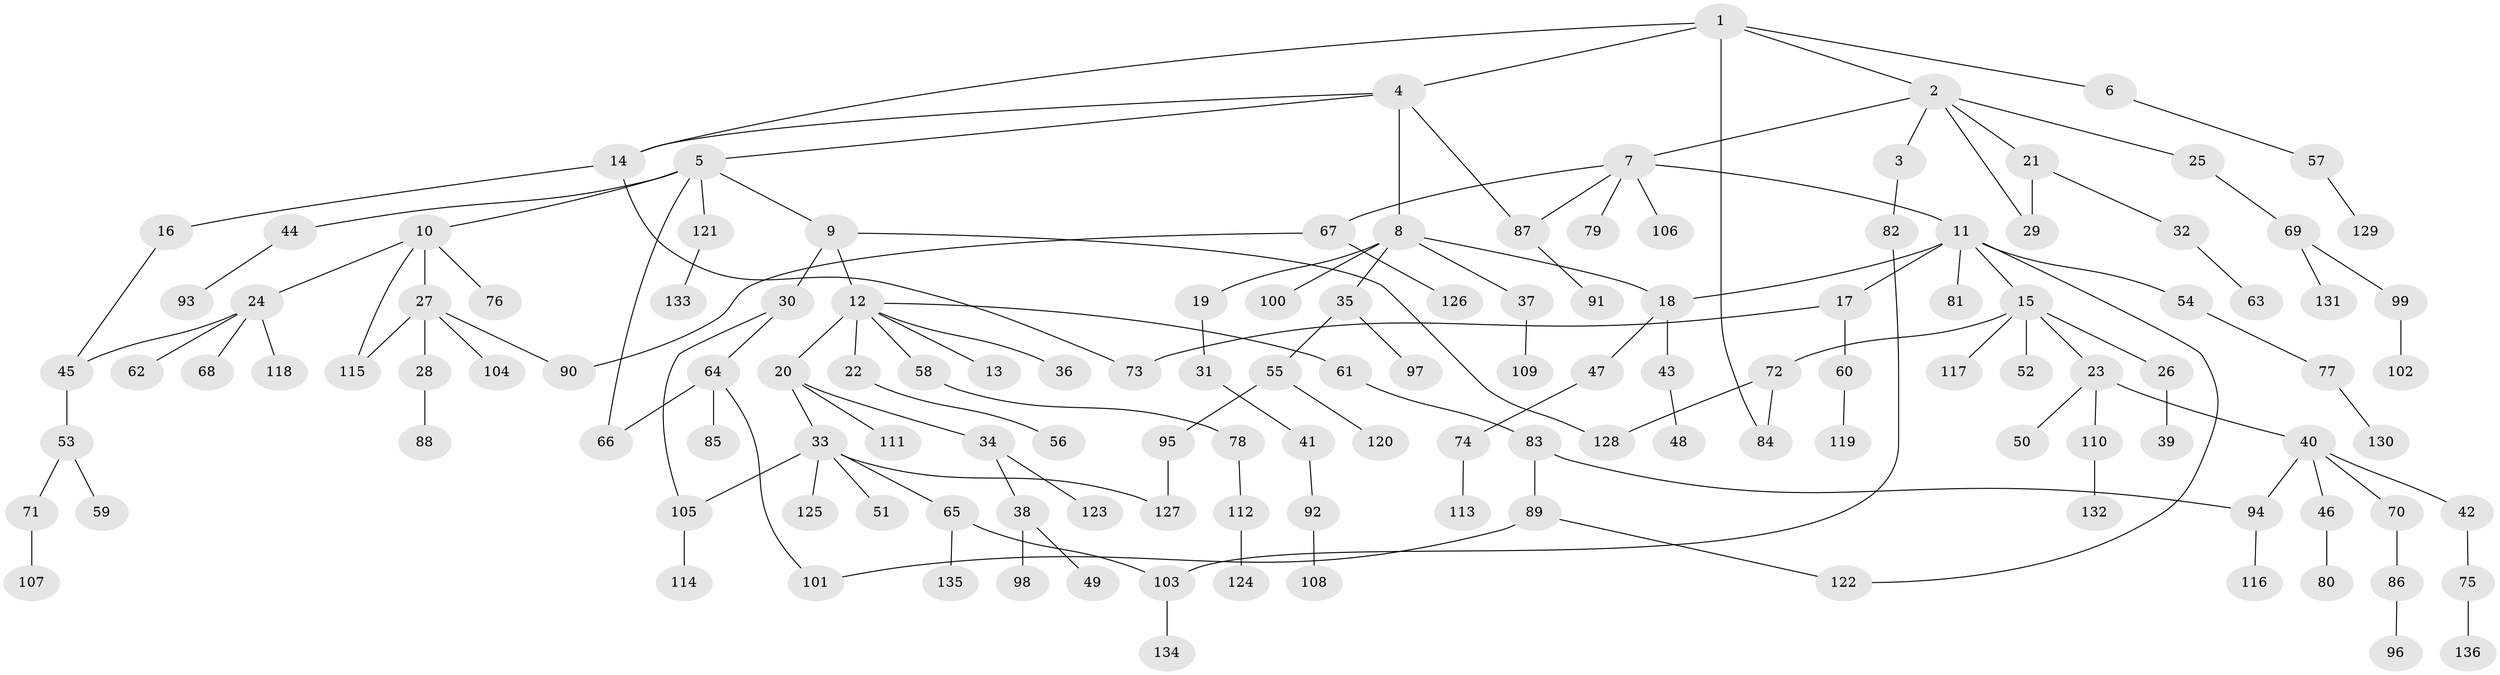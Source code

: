 // Generated by graph-tools (version 1.1) at 2025/34/03/09/25 02:34:34]
// undirected, 136 vertices, 152 edges
graph export_dot {
graph [start="1"]
  node [color=gray90,style=filled];
  1;
  2;
  3;
  4;
  5;
  6;
  7;
  8;
  9;
  10;
  11;
  12;
  13;
  14;
  15;
  16;
  17;
  18;
  19;
  20;
  21;
  22;
  23;
  24;
  25;
  26;
  27;
  28;
  29;
  30;
  31;
  32;
  33;
  34;
  35;
  36;
  37;
  38;
  39;
  40;
  41;
  42;
  43;
  44;
  45;
  46;
  47;
  48;
  49;
  50;
  51;
  52;
  53;
  54;
  55;
  56;
  57;
  58;
  59;
  60;
  61;
  62;
  63;
  64;
  65;
  66;
  67;
  68;
  69;
  70;
  71;
  72;
  73;
  74;
  75;
  76;
  77;
  78;
  79;
  80;
  81;
  82;
  83;
  84;
  85;
  86;
  87;
  88;
  89;
  90;
  91;
  92;
  93;
  94;
  95;
  96;
  97;
  98;
  99;
  100;
  101;
  102;
  103;
  104;
  105;
  106;
  107;
  108;
  109;
  110;
  111;
  112;
  113;
  114;
  115;
  116;
  117;
  118;
  119;
  120;
  121;
  122;
  123;
  124;
  125;
  126;
  127;
  128;
  129;
  130;
  131;
  132;
  133;
  134;
  135;
  136;
  1 -- 2;
  1 -- 4;
  1 -- 6;
  1 -- 84;
  1 -- 14;
  2 -- 3;
  2 -- 7;
  2 -- 21;
  2 -- 25;
  2 -- 29;
  3 -- 82;
  4 -- 5;
  4 -- 8;
  4 -- 14;
  4 -- 87;
  5 -- 9;
  5 -- 10;
  5 -- 44;
  5 -- 66;
  5 -- 121;
  6 -- 57;
  7 -- 11;
  7 -- 67;
  7 -- 79;
  7 -- 106;
  7 -- 87;
  8 -- 18;
  8 -- 19;
  8 -- 35;
  8 -- 37;
  8 -- 100;
  9 -- 12;
  9 -- 30;
  9 -- 128;
  10 -- 24;
  10 -- 27;
  10 -- 76;
  10 -- 115;
  11 -- 15;
  11 -- 17;
  11 -- 54;
  11 -- 81;
  11 -- 122;
  11 -- 18;
  12 -- 13;
  12 -- 20;
  12 -- 22;
  12 -- 36;
  12 -- 58;
  12 -- 61;
  14 -- 16;
  14 -- 73;
  15 -- 23;
  15 -- 26;
  15 -- 52;
  15 -- 72;
  15 -- 117;
  16 -- 45;
  17 -- 60;
  17 -- 73;
  18 -- 43;
  18 -- 47;
  19 -- 31;
  20 -- 33;
  20 -- 34;
  20 -- 111;
  21 -- 29;
  21 -- 32;
  22 -- 56;
  23 -- 40;
  23 -- 50;
  23 -- 110;
  24 -- 45;
  24 -- 62;
  24 -- 68;
  24 -- 118;
  25 -- 69;
  26 -- 39;
  27 -- 28;
  27 -- 90;
  27 -- 104;
  27 -- 115;
  28 -- 88;
  30 -- 64;
  30 -- 105;
  31 -- 41;
  32 -- 63;
  33 -- 51;
  33 -- 65;
  33 -- 125;
  33 -- 127;
  33 -- 105;
  34 -- 38;
  34 -- 123;
  35 -- 55;
  35 -- 97;
  37 -- 109;
  38 -- 49;
  38 -- 98;
  40 -- 42;
  40 -- 46;
  40 -- 70;
  40 -- 94;
  41 -- 92;
  42 -- 75;
  43 -- 48;
  44 -- 93;
  45 -- 53;
  46 -- 80;
  47 -- 74;
  53 -- 59;
  53 -- 71;
  54 -- 77;
  55 -- 95;
  55 -- 120;
  57 -- 129;
  58 -- 78;
  60 -- 119;
  61 -- 83;
  64 -- 85;
  64 -- 101;
  64 -- 66;
  65 -- 135;
  65 -- 103;
  67 -- 126;
  67 -- 90;
  69 -- 99;
  69 -- 131;
  70 -- 86;
  71 -- 107;
  72 -- 84;
  72 -- 128;
  74 -- 113;
  75 -- 136;
  77 -- 130;
  78 -- 112;
  82 -- 103;
  83 -- 89;
  83 -- 94;
  86 -- 96;
  87 -- 91;
  89 -- 101;
  89 -- 122;
  92 -- 108;
  94 -- 116;
  95 -- 127;
  99 -- 102;
  103 -- 134;
  105 -- 114;
  110 -- 132;
  112 -- 124;
  121 -- 133;
}
